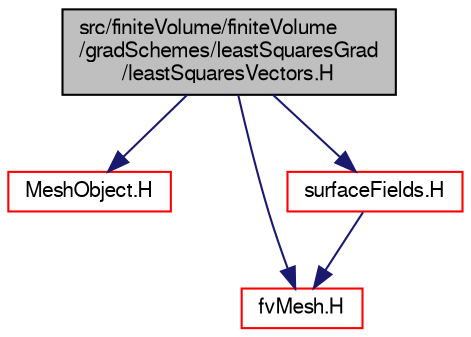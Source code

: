 digraph "src/finiteVolume/finiteVolume/gradSchemes/leastSquaresGrad/leastSquaresVectors.H"
{
  bgcolor="transparent";
  edge [fontname="FreeSans",fontsize="10",labelfontname="FreeSans",labelfontsize="10"];
  node [fontname="FreeSans",fontsize="10",shape=record];
  Node0 [label="src/finiteVolume/finiteVolume\l/gradSchemes/leastSquaresGrad\l/leastSquaresVectors.H",height=0.2,width=0.4,color="black", fillcolor="grey75", style="filled", fontcolor="black"];
  Node0 -> Node1 [color="midnightblue",fontsize="10",style="solid",fontname="FreeSans"];
  Node1 [label="MeshObject.H",height=0.2,width=0.4,color="red",URL="$a11174.html"];
  Node0 -> Node75 [color="midnightblue",fontsize="10",style="solid",fontname="FreeSans"];
  Node75 [label="fvMesh.H",height=0.2,width=0.4,color="red",URL="$a03533.html"];
  Node0 -> Node269 [color="midnightblue",fontsize="10",style="solid",fontname="FreeSans"];
  Node269 [label="surfaceFields.H",height=0.2,width=0.4,color="red",URL="$a02735.html",tooltip="Foam::surfaceFields. "];
  Node269 -> Node75 [color="midnightblue",fontsize="10",style="solid",fontname="FreeSans"];
}
